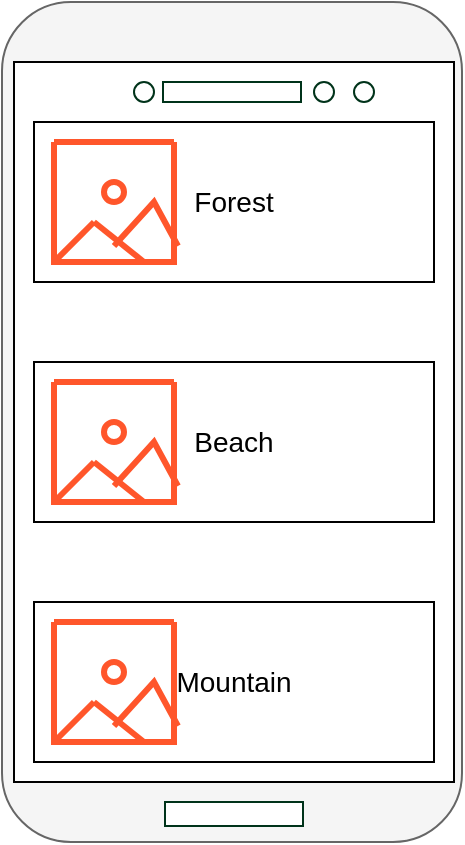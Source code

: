 <mxfile version="15.8.7" type="device" pages="4"><diagram id="xaLQrnc9MY36rULAxWEg" name="01- mock"><mxGraphModel dx="868" dy="566" grid="1" gridSize="10" guides="1" tooltips="1" connect="1" arrows="1" fold="1" page="1" pageScale="1" pageWidth="827" pageHeight="1169" math="0" shadow="0"><root><mxCell id="0"/><mxCell id="1" parent="0"/><mxCell id="Fd7zzbQ0QUrabdgjAz_m-2" value="" style="rounded=1;whiteSpace=wrap;html=1;fillColor=#f5f5f5;fontColor=#333333;strokeColor=#666666;" parent="1" vertex="1"><mxGeometry x="184" y="100" width="230" height="420" as="geometry"/></mxCell><mxCell id="Fd7zzbQ0QUrabdgjAz_m-3" value="" style="rounded=0;whiteSpace=wrap;html=1;" parent="1" vertex="1"><mxGeometry x="190" y="130" width="220" height="360" as="geometry"/></mxCell><mxCell id="Fd7zzbQ0QUrabdgjAz_m-4" value="&lt;font style=&quot;font-size: 14px&quot;&gt;Forest&lt;/font&gt;" style="rounded=0;whiteSpace=wrap;html=1;" parent="1" vertex="1"><mxGeometry x="200" y="160" width="200" height="80" as="geometry"/></mxCell><mxCell id="Fd7zzbQ0QUrabdgjAz_m-9" value="" style="swimlane;startSize=0;labelBorderColor=none;fontStyle=0;strokeWidth=3;strokeColor=#FF562B;" parent="1" vertex="1"><mxGeometry x="210" y="170" width="60" height="60" as="geometry"/></mxCell><mxCell id="Fd7zzbQ0QUrabdgjAz_m-10" value="" style="endArrow=none;html=1;rounded=0;strokeWidth=3;strokeColor=#FF562B;" parent="Fd7zzbQ0QUrabdgjAz_m-9" edge="1"><mxGeometry width="50" height="50" relative="1" as="geometry"><mxPoint y="60" as="sourcePoint"/><mxPoint x="20" y="40" as="targetPoint"/></mxGeometry></mxCell><mxCell id="Fd7zzbQ0QUrabdgjAz_m-15" value="" style="ellipse;whiteSpace=wrap;html=1;aspect=fixed;labelBorderColor=none;strokeColor=#FF562B;strokeWidth=3;" parent="Fd7zzbQ0QUrabdgjAz_m-9" vertex="1"><mxGeometry x="25" y="20" width="10" height="10" as="geometry"/></mxCell><mxCell id="Fd7zzbQ0QUrabdgjAz_m-11" value="" style="endArrow=none;html=1;rounded=0;entryX=0.75;entryY=1;entryDx=0;entryDy=0;strokeColor=#FF562B;strokeWidth=3;" parent="1" target="Fd7zzbQ0QUrabdgjAz_m-9" edge="1"><mxGeometry width="50" height="50" relative="1" as="geometry"><mxPoint x="230" y="210" as="sourcePoint"/><mxPoint x="240" y="220" as="targetPoint"/></mxGeometry></mxCell><mxCell id="Fd7zzbQ0QUrabdgjAz_m-14" value="" style="endArrow=none;html=1;rounded=0;entryX=1.033;entryY=0.867;entryDx=0;entryDy=0;strokeColor=#FF562B;strokeWidth=3;entryPerimeter=0;" parent="1" target="Fd7zzbQ0QUrabdgjAz_m-9" edge="1"><mxGeometry width="50" height="50" relative="1" as="geometry"><mxPoint x="240" y="222" as="sourcePoint"/><mxPoint x="265" y="240" as="targetPoint"/><Array as="points"><mxPoint x="260" y="200"/></Array></mxGeometry></mxCell><mxCell id="Fd7zzbQ0QUrabdgjAz_m-26" value="&lt;span style=&quot;font-size: 14px&quot;&gt;Beach&lt;/span&gt;" style="rounded=0;whiteSpace=wrap;html=1;" parent="1" vertex="1"><mxGeometry x="200" y="280" width="200" height="80" as="geometry"/></mxCell><mxCell id="Fd7zzbQ0QUrabdgjAz_m-27" value="" style="swimlane;startSize=0;labelBorderColor=none;fontStyle=0;strokeWidth=3;strokeColor=#FF562B;" parent="1" vertex="1"><mxGeometry x="210" y="290" width="60" height="60" as="geometry"/></mxCell><mxCell id="Fd7zzbQ0QUrabdgjAz_m-28" value="" style="endArrow=none;html=1;rounded=0;strokeWidth=3;strokeColor=#FF562B;" parent="Fd7zzbQ0QUrabdgjAz_m-27" edge="1"><mxGeometry width="50" height="50" relative="1" as="geometry"><mxPoint y="60" as="sourcePoint"/><mxPoint x="20" y="40" as="targetPoint"/></mxGeometry></mxCell><mxCell id="Fd7zzbQ0QUrabdgjAz_m-29" value="" style="ellipse;whiteSpace=wrap;html=1;aspect=fixed;labelBorderColor=none;strokeColor=#FF562B;strokeWidth=3;" parent="Fd7zzbQ0QUrabdgjAz_m-27" vertex="1"><mxGeometry x="25" y="20" width="10" height="10" as="geometry"/></mxCell><mxCell id="Fd7zzbQ0QUrabdgjAz_m-30" value="" style="endArrow=none;html=1;rounded=0;entryX=0.75;entryY=1;entryDx=0;entryDy=0;strokeColor=#FF562B;strokeWidth=3;" parent="1" target="Fd7zzbQ0QUrabdgjAz_m-27" edge="1"><mxGeometry width="50" height="50" relative="1" as="geometry"><mxPoint x="230" y="330" as="sourcePoint"/><mxPoint x="240" y="340" as="targetPoint"/></mxGeometry></mxCell><mxCell id="Fd7zzbQ0QUrabdgjAz_m-31" value="" style="endArrow=none;html=1;rounded=0;entryX=1.033;entryY=0.867;entryDx=0;entryDy=0;strokeColor=#FF562B;strokeWidth=3;entryPerimeter=0;" parent="1" target="Fd7zzbQ0QUrabdgjAz_m-27" edge="1"><mxGeometry width="50" height="50" relative="1" as="geometry"><mxPoint x="240" y="342" as="sourcePoint"/><mxPoint x="265" y="360" as="targetPoint"/><Array as="points"><mxPoint x="260" y="320"/></Array></mxGeometry></mxCell><mxCell id="Fd7zzbQ0QUrabdgjAz_m-38" value="&lt;span style=&quot;font-size: 14px&quot;&gt;Mountain&lt;/span&gt;" style="rounded=0;whiteSpace=wrap;html=1;" parent="1" vertex="1"><mxGeometry x="200" y="400" width="200" height="80" as="geometry"/></mxCell><mxCell id="Fd7zzbQ0QUrabdgjAz_m-39" value="" style="swimlane;startSize=0;labelBorderColor=none;fontStyle=0;strokeWidth=3;strokeColor=#FF562B;" parent="1" vertex="1"><mxGeometry x="210" y="410" width="60" height="60" as="geometry"/></mxCell><mxCell id="Fd7zzbQ0QUrabdgjAz_m-40" value="" style="endArrow=none;html=1;rounded=0;strokeWidth=3;strokeColor=#FF562B;" parent="Fd7zzbQ0QUrabdgjAz_m-39" edge="1"><mxGeometry width="50" height="50" relative="1" as="geometry"><mxPoint y="60" as="sourcePoint"/><mxPoint x="20" y="40" as="targetPoint"/></mxGeometry></mxCell><mxCell id="Fd7zzbQ0QUrabdgjAz_m-41" value="" style="ellipse;whiteSpace=wrap;html=1;aspect=fixed;labelBorderColor=none;strokeColor=#FF562B;strokeWidth=3;" parent="Fd7zzbQ0QUrabdgjAz_m-39" vertex="1"><mxGeometry x="25" y="20" width="10" height="10" as="geometry"/></mxCell><mxCell id="Fd7zzbQ0QUrabdgjAz_m-42" value="" style="endArrow=none;html=1;rounded=0;entryX=0.75;entryY=1;entryDx=0;entryDy=0;strokeColor=#FF562B;strokeWidth=3;" parent="1" target="Fd7zzbQ0QUrabdgjAz_m-39" edge="1"><mxGeometry width="50" height="50" relative="1" as="geometry"><mxPoint x="230" y="450" as="sourcePoint"/><mxPoint x="240" y="460" as="targetPoint"/></mxGeometry></mxCell><mxCell id="Fd7zzbQ0QUrabdgjAz_m-43" value="" style="endArrow=none;html=1;rounded=0;entryX=1.033;entryY=0.867;entryDx=0;entryDy=0;strokeColor=#FF562B;strokeWidth=3;entryPerimeter=0;" parent="1" target="Fd7zzbQ0QUrabdgjAz_m-39" edge="1"><mxGeometry width="50" height="50" relative="1" as="geometry"><mxPoint x="240" y="462" as="sourcePoint"/><mxPoint x="265" y="480" as="targetPoint"/><Array as="points"><mxPoint x="260" y="440"/></Array></mxGeometry></mxCell><mxCell id="Fd7zzbQ0QUrabdgjAz_m-44" value="" style="rounded=0;whiteSpace=wrap;html=1;labelBorderColor=none;fontSize=14;strokeColor=#00331A;strokeWidth=1;" parent="1" vertex="1"><mxGeometry x="264.5" y="140" width="69" height="10" as="geometry"/></mxCell><mxCell id="Fd7zzbQ0QUrabdgjAz_m-45" value="" style="rounded=0;whiteSpace=wrap;html=1;labelBorderColor=none;fontSize=14;strokeColor=#00331A;strokeWidth=1;" parent="1" vertex="1"><mxGeometry x="265.5" y="500" width="69" height="12" as="geometry"/></mxCell><mxCell id="Fd7zzbQ0QUrabdgjAz_m-46" value="" style="ellipse;whiteSpace=wrap;html=1;aspect=fixed;labelBorderColor=none;fontSize=14;strokeColor=#00331A;strokeWidth=1;" parent="1" vertex="1"><mxGeometry x="250" y="140" width="10" height="10" as="geometry"/></mxCell><mxCell id="Fd7zzbQ0QUrabdgjAz_m-47" value="" style="ellipse;whiteSpace=wrap;html=1;aspect=fixed;labelBorderColor=none;fontSize=14;strokeColor=#00331A;strokeWidth=1;" parent="1" vertex="1"><mxGeometry x="340" y="140" width="10" height="10" as="geometry"/></mxCell><mxCell id="Fd7zzbQ0QUrabdgjAz_m-48" value="" style="ellipse;whiteSpace=wrap;html=1;aspect=fixed;labelBorderColor=none;fontSize=14;strokeColor=#00331A;strokeWidth=1;" parent="1" vertex="1"><mxGeometry x="360" y="140" width="10" height="10" as="geometry"/></mxCell></root></mxGraphModel></diagram><diagram id="nqgTqpiEFif_Iirfcfv5" name="02-reuse"><mxGraphModel dx="868" dy="566" grid="1" gridSize="10" guides="1" tooltips="1" connect="1" arrows="1" fold="1" page="1" pageScale="1" pageWidth="827" pageHeight="1169" math="0" shadow="0"><root><mxCell id="w4kPdrJwO0JMpwhyjJzN-0"/><mxCell id="w4kPdrJwO0JMpwhyjJzN-1" parent="w4kPdrJwO0JMpwhyjJzN-0"/><mxCell id="NkvyeQzG7ebHPdhh9BPa-0" value="" style="rounded=1;whiteSpace=wrap;html=1;fillColor=#f5f5f5;fontColor=#333333;strokeColor=#666666;" parent="w4kPdrJwO0JMpwhyjJzN-1" vertex="1"><mxGeometry x="184" y="100" width="230" height="420" as="geometry"/></mxCell><mxCell id="NkvyeQzG7ebHPdhh9BPa-1" value="" style="rounded=0;whiteSpace=wrap;html=1;" parent="w4kPdrJwO0JMpwhyjJzN-1" vertex="1"><mxGeometry x="190" y="130" width="220" height="360" as="geometry"/></mxCell><mxCell id="NkvyeQzG7ebHPdhh9BPa-2" value="&lt;font style=&quot;font-size: 14px&quot;&gt;Forest&lt;/font&gt;" style="rounded=0;whiteSpace=wrap;html=1;" parent="w4kPdrJwO0JMpwhyjJzN-1" vertex="1"><mxGeometry x="200" y="160" width="200" height="80" as="geometry"/></mxCell><mxCell id="NkvyeQzG7ebHPdhh9BPa-3" value="" style="swimlane;startSize=0;labelBorderColor=none;fontStyle=0;strokeWidth=3;strokeColor=#FF562B;" parent="w4kPdrJwO0JMpwhyjJzN-1" vertex="1"><mxGeometry x="210" y="170" width="60" height="60" as="geometry"/></mxCell><mxCell id="NkvyeQzG7ebHPdhh9BPa-4" value="" style="endArrow=none;html=1;rounded=0;strokeWidth=3;strokeColor=#FF562B;" parent="NkvyeQzG7ebHPdhh9BPa-3" edge="1"><mxGeometry width="50" height="50" relative="1" as="geometry"><mxPoint y="60" as="sourcePoint"/><mxPoint x="20" y="40" as="targetPoint"/></mxGeometry></mxCell><mxCell id="NkvyeQzG7ebHPdhh9BPa-5" value="" style="ellipse;whiteSpace=wrap;html=1;aspect=fixed;labelBorderColor=none;strokeColor=#FF562B;strokeWidth=3;" parent="NkvyeQzG7ebHPdhh9BPa-3" vertex="1"><mxGeometry x="25" y="20" width="10" height="10" as="geometry"/></mxCell><mxCell id="NkvyeQzG7ebHPdhh9BPa-6" value="" style="endArrow=none;html=1;rounded=0;entryX=0.75;entryY=1;entryDx=0;entryDy=0;strokeColor=#FF562B;strokeWidth=3;" parent="w4kPdrJwO0JMpwhyjJzN-1" target="NkvyeQzG7ebHPdhh9BPa-3" edge="1"><mxGeometry width="50" height="50" relative="1" as="geometry"><mxPoint x="230" y="210" as="sourcePoint"/><mxPoint x="240" y="220" as="targetPoint"/></mxGeometry></mxCell><mxCell id="NkvyeQzG7ebHPdhh9BPa-7" value="" style="endArrow=none;html=1;rounded=0;entryX=1.033;entryY=0.867;entryDx=0;entryDy=0;strokeColor=#FF562B;strokeWidth=3;entryPerimeter=0;" parent="w4kPdrJwO0JMpwhyjJzN-1" target="NkvyeQzG7ebHPdhh9BPa-3" edge="1"><mxGeometry width="50" height="50" relative="1" as="geometry"><mxPoint x="240" y="222" as="sourcePoint"/><mxPoint x="265" y="240" as="targetPoint"/><Array as="points"><mxPoint x="260" y="200"/></Array></mxGeometry></mxCell><mxCell id="NkvyeQzG7ebHPdhh9BPa-8" value="&lt;span style=&quot;font-size: 14px&quot;&gt;Beach&lt;/span&gt;" style="rounded=0;whiteSpace=wrap;html=1;" parent="w4kPdrJwO0JMpwhyjJzN-1" vertex="1"><mxGeometry x="200" y="280" width="200" height="80" as="geometry"/></mxCell><mxCell id="NkvyeQzG7ebHPdhh9BPa-9" value="" style="swimlane;startSize=0;labelBorderColor=none;fontStyle=0;strokeWidth=3;strokeColor=#FF562B;" parent="w4kPdrJwO0JMpwhyjJzN-1" vertex="1"><mxGeometry x="210" y="290" width="60" height="60" as="geometry"/></mxCell><mxCell id="NkvyeQzG7ebHPdhh9BPa-10" value="" style="endArrow=none;html=1;rounded=0;strokeWidth=3;strokeColor=#FF562B;" parent="NkvyeQzG7ebHPdhh9BPa-9" edge="1"><mxGeometry width="50" height="50" relative="1" as="geometry"><mxPoint y="60" as="sourcePoint"/><mxPoint x="20" y="40" as="targetPoint"/></mxGeometry></mxCell><mxCell id="NkvyeQzG7ebHPdhh9BPa-11" value="" style="ellipse;whiteSpace=wrap;html=1;aspect=fixed;labelBorderColor=none;strokeColor=#FF562B;strokeWidth=3;" parent="NkvyeQzG7ebHPdhh9BPa-9" vertex="1"><mxGeometry x="25" y="20" width="10" height="10" as="geometry"/></mxCell><mxCell id="NkvyeQzG7ebHPdhh9BPa-12" value="" style="endArrow=none;html=1;rounded=0;entryX=0.75;entryY=1;entryDx=0;entryDy=0;strokeColor=#FF562B;strokeWidth=3;" parent="w4kPdrJwO0JMpwhyjJzN-1" target="NkvyeQzG7ebHPdhh9BPa-9" edge="1"><mxGeometry width="50" height="50" relative="1" as="geometry"><mxPoint x="230" y="330" as="sourcePoint"/><mxPoint x="240" y="340" as="targetPoint"/></mxGeometry></mxCell><mxCell id="NkvyeQzG7ebHPdhh9BPa-13" value="" style="endArrow=none;html=1;rounded=0;entryX=1.033;entryY=0.867;entryDx=0;entryDy=0;strokeColor=#FF562B;strokeWidth=3;entryPerimeter=0;" parent="w4kPdrJwO0JMpwhyjJzN-1" target="NkvyeQzG7ebHPdhh9BPa-9" edge="1"><mxGeometry width="50" height="50" relative="1" as="geometry"><mxPoint x="240" y="342" as="sourcePoint"/><mxPoint x="265" y="360" as="targetPoint"/><Array as="points"><mxPoint x="260" y="320"/></Array></mxGeometry></mxCell><mxCell id="NkvyeQzG7ebHPdhh9BPa-14" value="&lt;span style=&quot;font-size: 14px&quot;&gt;Mountain&lt;/span&gt;" style="rounded=0;whiteSpace=wrap;html=1;" parent="w4kPdrJwO0JMpwhyjJzN-1" vertex="1"><mxGeometry x="200" y="400" width="200" height="80" as="geometry"/></mxCell><mxCell id="NkvyeQzG7ebHPdhh9BPa-15" value="" style="swimlane;startSize=0;labelBorderColor=none;fontStyle=0;strokeWidth=3;strokeColor=#FF562B;" parent="w4kPdrJwO0JMpwhyjJzN-1" vertex="1"><mxGeometry x="210" y="410" width="60" height="60" as="geometry"/></mxCell><mxCell id="NkvyeQzG7ebHPdhh9BPa-16" value="" style="endArrow=none;html=1;rounded=0;strokeWidth=3;strokeColor=#FF562B;" parent="NkvyeQzG7ebHPdhh9BPa-15" edge="1"><mxGeometry width="50" height="50" relative="1" as="geometry"><mxPoint y="60" as="sourcePoint"/><mxPoint x="20" y="40" as="targetPoint"/></mxGeometry></mxCell><mxCell id="NkvyeQzG7ebHPdhh9BPa-17" value="" style="ellipse;whiteSpace=wrap;html=1;aspect=fixed;labelBorderColor=none;strokeColor=#FF562B;strokeWidth=3;" parent="NkvyeQzG7ebHPdhh9BPa-15" vertex="1"><mxGeometry x="25" y="20" width="10" height="10" as="geometry"/></mxCell><mxCell id="NkvyeQzG7ebHPdhh9BPa-18" value="" style="endArrow=none;html=1;rounded=0;entryX=0.75;entryY=1;entryDx=0;entryDy=0;strokeColor=#FF562B;strokeWidth=3;" parent="w4kPdrJwO0JMpwhyjJzN-1" target="NkvyeQzG7ebHPdhh9BPa-15" edge="1"><mxGeometry width="50" height="50" relative="1" as="geometry"><mxPoint x="230" y="450" as="sourcePoint"/><mxPoint x="240" y="460" as="targetPoint"/></mxGeometry></mxCell><mxCell id="NkvyeQzG7ebHPdhh9BPa-19" value="" style="endArrow=none;html=1;rounded=0;entryX=1.033;entryY=0.867;entryDx=0;entryDy=0;strokeColor=#FF562B;strokeWidth=3;entryPerimeter=0;" parent="w4kPdrJwO0JMpwhyjJzN-1" target="NkvyeQzG7ebHPdhh9BPa-15" edge="1"><mxGeometry width="50" height="50" relative="1" as="geometry"><mxPoint x="240" y="462" as="sourcePoint"/><mxPoint x="265" y="480" as="targetPoint"/><Array as="points"><mxPoint x="260" y="440"/></Array></mxGeometry></mxCell><mxCell id="NkvyeQzG7ebHPdhh9BPa-20" value="" style="rounded=0;whiteSpace=wrap;html=1;labelBorderColor=none;fontSize=14;strokeColor=#00331A;strokeWidth=1;" parent="w4kPdrJwO0JMpwhyjJzN-1" vertex="1"><mxGeometry x="264.5" y="140" width="69" height="10" as="geometry"/></mxCell><mxCell id="NkvyeQzG7ebHPdhh9BPa-21" value="" style="rounded=0;whiteSpace=wrap;html=1;labelBorderColor=none;fontSize=14;strokeColor=#00331A;strokeWidth=1;" parent="w4kPdrJwO0JMpwhyjJzN-1" vertex="1"><mxGeometry x="265.5" y="500" width="69" height="12" as="geometry"/></mxCell><mxCell id="NkvyeQzG7ebHPdhh9BPa-22" value="" style="ellipse;whiteSpace=wrap;html=1;aspect=fixed;labelBorderColor=none;fontSize=14;strokeColor=#00331A;strokeWidth=1;" parent="w4kPdrJwO0JMpwhyjJzN-1" vertex="1"><mxGeometry x="250" y="140" width="10" height="10" as="geometry"/></mxCell><mxCell id="NkvyeQzG7ebHPdhh9BPa-23" value="" style="ellipse;whiteSpace=wrap;html=1;aspect=fixed;labelBorderColor=none;fontSize=14;strokeColor=#00331A;strokeWidth=1;" parent="w4kPdrJwO0JMpwhyjJzN-1" vertex="1"><mxGeometry x="340" y="140" width="10" height="10" as="geometry"/></mxCell><mxCell id="NkvyeQzG7ebHPdhh9BPa-24" value="" style="ellipse;whiteSpace=wrap;html=1;aspect=fixed;labelBorderColor=none;fontSize=14;strokeColor=#00331A;strokeWidth=1;" parent="w4kPdrJwO0JMpwhyjJzN-1" vertex="1"><mxGeometry x="360" y="140" width="10" height="10" as="geometry"/></mxCell><mxCell id="6BXlACZHCNVDd14FREY3-0" value="Same group of elements, repeated three times." style="rounded=0;whiteSpace=wrap;html=1;labelBorderColor=none;fontSize=14;strokeColor=#6c8ebf;strokeWidth=1;fillColor=#dae8fc;" parent="w4kPdrJwO0JMpwhyjJzN-1" vertex="1"><mxGeometry x="480" y="160" width="320" height="80" as="geometry"/></mxCell><mxCell id="6BXlACZHCNVDd14FREY3-1" value="We could repeat the same JSX three times over, or we could create a &lt;i&gt;separate component&lt;/i&gt;" style="rounded=0;whiteSpace=wrap;html=1;labelBorderColor=none;fontSize=14;strokeColor=#6c8ebf;strokeWidth=1;fillColor=#dae8fc;" parent="w4kPdrJwO0JMpwhyjJzN-1" vertex="1"><mxGeometry x="480" y="280" width="320" height="80" as="geometry"/></mxCell></root></mxGraphModel></diagram><diagram id="eSuCUYfCWbIDIgzX645U" name="03-parent"><mxGraphModel dx="868" dy="566" grid="1" gridSize="10" guides="1" tooltips="1" connect="1" arrows="1" fold="1" page="1" pageScale="1" pageWidth="827" pageHeight="1169" math="0" shadow="0"><root><mxCell id="0nye22TgNl2fNQb5ZPKY-0"/><mxCell id="0nye22TgNl2fNQb5ZPKY-1" parent="0nye22TgNl2fNQb5ZPKY-0"/><mxCell id="FHCuoNwq_uxFxxshy4oP-4" style="edgeStyle=orthogonalEdgeStyle;rounded=0;orthogonalLoop=1;jettySize=auto;html=1;fontSize=20;strokeColor=#00331A;strokeWidth=1;" edge="1" parent="0nye22TgNl2fNQb5ZPKY-1" source="FHCuoNwq_uxFxxshy4oP-0" target="FHCuoNwq_uxFxxshy4oP-2"><mxGeometry relative="1" as="geometry"/></mxCell><mxCell id="FHCuoNwq_uxFxxshy4oP-5" style="edgeStyle=orthogonalEdgeStyle;rounded=0;orthogonalLoop=1;jettySize=auto;html=1;entryX=0.5;entryY=0;entryDx=0;entryDy=0;fontSize=20;strokeColor=#00331A;strokeWidth=1;" edge="1" parent="0nye22TgNl2fNQb5ZPKY-1" source="FHCuoNwq_uxFxxshy4oP-0" target="FHCuoNwq_uxFxxshy4oP-1"><mxGeometry relative="1" as="geometry"/></mxCell><mxCell id="FHCuoNwq_uxFxxshy4oP-6" style="edgeStyle=orthogonalEdgeStyle;rounded=0;orthogonalLoop=1;jettySize=auto;html=1;entryX=0.5;entryY=0;entryDx=0;entryDy=0;fontSize=20;strokeColor=#00331A;strokeWidth=1;" edge="1" parent="0nye22TgNl2fNQb5ZPKY-1" source="FHCuoNwq_uxFxxshy4oP-0" target="FHCuoNwq_uxFxxshy4oP-3"><mxGeometry relative="1" as="geometry"/></mxCell><mxCell id="FHCuoNwq_uxFxxshy4oP-0" value="&lt;font style=&quot;font-size: 16px&quot;&gt;ImageScreen(Parent Component)&lt;/font&gt;" style="rounded=0;whiteSpace=wrap;html=1;labelBorderColor=none;fontSize=14;strokeColor=#6c8ebf;strokeWidth=1;fillColor=#dae8fc;" vertex="1" parent="0nye22TgNl2fNQb5ZPKY-1"><mxGeometry x="320" y="280" width="160" height="100" as="geometry"/></mxCell><mxCell id="FHCuoNwq_uxFxxshy4oP-1" value="&lt;font style=&quot;font-size: 15px&quot;&gt;ImageScreen(Child Component)&lt;/font&gt;" style="rounded=0;whiteSpace=wrap;html=1;labelBorderColor=none;fontSize=14;strokeColor=#82b366;strokeWidth=1;fillColor=#d5e8d4;" vertex="1" parent="0nye22TgNl2fNQb5ZPKY-1"><mxGeometry x="100" y="560" width="160" height="80" as="geometry"/></mxCell><mxCell id="FHCuoNwq_uxFxxshy4oP-2" value="&lt;span style=&quot;font-size: 15px&quot;&gt;ImageScreen&lt;/span&gt;" style="rounded=0;whiteSpace=wrap;html=1;labelBorderColor=none;fontSize=14;strokeColor=#82b366;strokeWidth=1;fillColor=#d5e8d4;" vertex="1" parent="0nye22TgNl2fNQb5ZPKY-1"><mxGeometry x="320" y="560" width="160" height="80" as="geometry"/></mxCell><mxCell id="FHCuoNwq_uxFxxshy4oP-3" value="&lt;span style=&quot;font-size: 15px&quot;&gt;ImageScreen&lt;/span&gt;" style="rounded=0;whiteSpace=wrap;html=1;labelBorderColor=none;fontSize=14;strokeColor=#82b366;strokeWidth=1;fillColor=#d5e8d4;" vertex="1" parent="0nye22TgNl2fNQb5ZPKY-1"><mxGeometry x="540" y="560" width="160" height="80" as="geometry"/></mxCell><mxCell id="FHCuoNwq_uxFxxshy4oP-7" value="&lt;font size=&quot;1&quot;&gt;{title: 'Forest',&lt;br&gt;image: ' ..jpg'}(props to be passed down)&lt;/font&gt;" style="rounded=0;whiteSpace=wrap;html=1;labelBorderColor=none;fontSize=20;strokeColor=#9673a6;strokeWidth=1;fillColor=#e1d5e7;" vertex="1" parent="0nye22TgNl2fNQb5ZPKY-1"><mxGeometry x="180" y="400" width="130" height="70" as="geometry"/></mxCell><mxCell id="FHCuoNwq_uxFxxshy4oP-8" value="&lt;font size=&quot;1&quot;&gt;{title: 'Beach',&lt;br&gt;image: ' ..jpg'}&lt;/font&gt;" style="rounded=0;whiteSpace=wrap;html=1;labelBorderColor=none;fontSize=20;strokeColor=#9673a6;strokeWidth=1;fillColor=#e1d5e7;" vertex="1" parent="0nye22TgNl2fNQb5ZPKY-1"><mxGeometry x="400" y="400" width="120" height="70" as="geometry"/></mxCell><mxCell id="FHCuoNwq_uxFxxshy4oP-9" value="&lt;font size=&quot;1&quot;&gt;{title: 'Mountain',&lt;br&gt;image: ' ..jpg'}&lt;/font&gt;" style="rounded=0;whiteSpace=wrap;html=1;labelBorderColor=none;fontSize=20;strokeColor=#9673a6;strokeWidth=1;fillColor=#e1d5e7;" vertex="1" parent="0nye22TgNl2fNQb5ZPKY-1"><mxGeometry x="620" y="400" width="120" height="70" as="geometry"/></mxCell></root></mxGraphModel></diagram><diagram id="CmzQDQtlzagKj9QeGIiL" name="Exercise"><mxGraphModel dx="868" dy="566" grid="1" gridSize="10" guides="1" tooltips="1" connect="1" arrows="1" fold="1" page="1" pageScale="1" pageWidth="827" pageHeight="1169" math="0" shadow="0"><root><mxCell id="aMGbRf39d41JNw6rm6q_-0"/><mxCell id="aMGbRf39d41JNw6rm6q_-1" parent="aMGbRf39d41JNw6rm6q_-0"/><mxCell id="vfe_ITh6iR_UGBhQSksB-0" value="" style="rounded=1;whiteSpace=wrap;html=1;fillColor=#f5f5f5;fontColor=#333333;strokeColor=#666666;" vertex="1" parent="aMGbRf39d41JNw6rm6q_-1"><mxGeometry x="184" y="100" width="230" height="420" as="geometry"/></mxCell><mxCell id="vfe_ITh6iR_UGBhQSksB-1" value="" style="rounded=0;whiteSpace=wrap;html=1;" vertex="1" parent="aMGbRf39d41JNw6rm6q_-1"><mxGeometry x="190" y="130" width="220" height="360" as="geometry"/></mxCell><mxCell id="vfe_ITh6iR_UGBhQSksB-2" value="&lt;font style=&quot;font-size: 14px&quot;&gt;Forest&lt;/font&gt;" style="rounded=0;whiteSpace=wrap;html=1;" vertex="1" parent="aMGbRf39d41JNw6rm6q_-1"><mxGeometry x="200" y="160" width="200" height="80" as="geometry"/></mxCell><mxCell id="vfe_ITh6iR_UGBhQSksB-3" value="" style="swimlane;startSize=0;labelBorderColor=none;fontStyle=0;strokeWidth=3;strokeColor=#FF562B;" vertex="1" parent="aMGbRf39d41JNw6rm6q_-1"><mxGeometry x="210" y="170" width="60" height="60" as="geometry"/></mxCell><mxCell id="vfe_ITh6iR_UGBhQSksB-4" value="" style="endArrow=none;html=1;rounded=0;strokeWidth=3;strokeColor=#FF562B;" edge="1" parent="vfe_ITh6iR_UGBhQSksB-3"><mxGeometry width="50" height="50" relative="1" as="geometry"><mxPoint y="60" as="sourcePoint"/><mxPoint x="20" y="40" as="targetPoint"/></mxGeometry></mxCell><mxCell id="vfe_ITh6iR_UGBhQSksB-5" value="" style="ellipse;whiteSpace=wrap;html=1;aspect=fixed;labelBorderColor=none;strokeColor=#FF562B;strokeWidth=3;" vertex="1" parent="vfe_ITh6iR_UGBhQSksB-3"><mxGeometry x="25" y="20" width="10" height="10" as="geometry"/></mxCell><mxCell id="vfe_ITh6iR_UGBhQSksB-6" value="" style="endArrow=none;html=1;rounded=0;entryX=0.75;entryY=1;entryDx=0;entryDy=0;strokeColor=#FF562B;strokeWidth=3;" edge="1" parent="aMGbRf39d41JNw6rm6q_-1" target="vfe_ITh6iR_UGBhQSksB-3"><mxGeometry width="50" height="50" relative="1" as="geometry"><mxPoint x="230" y="210" as="sourcePoint"/><mxPoint x="240" y="220" as="targetPoint"/></mxGeometry></mxCell><mxCell id="vfe_ITh6iR_UGBhQSksB-7" value="" style="endArrow=none;html=1;rounded=0;entryX=1.033;entryY=0.867;entryDx=0;entryDy=0;strokeColor=#FF562B;strokeWidth=3;entryPerimeter=0;" edge="1" parent="aMGbRf39d41JNw6rm6q_-1" target="vfe_ITh6iR_UGBhQSksB-3"><mxGeometry width="50" height="50" relative="1" as="geometry"><mxPoint x="240" y="222" as="sourcePoint"/><mxPoint x="265" y="240" as="targetPoint"/><Array as="points"><mxPoint x="260" y="200"/></Array></mxGeometry></mxCell><mxCell id="vfe_ITh6iR_UGBhQSksB-8" value="&lt;span style=&quot;font-size: 14px&quot;&gt;Beach&lt;/span&gt;" style="rounded=0;whiteSpace=wrap;html=1;" vertex="1" parent="aMGbRf39d41JNw6rm6q_-1"><mxGeometry x="200" y="280" width="200" height="80" as="geometry"/></mxCell><mxCell id="vfe_ITh6iR_UGBhQSksB-9" value="" style="swimlane;startSize=0;labelBorderColor=none;fontStyle=0;strokeWidth=3;strokeColor=#FF562B;" vertex="1" parent="aMGbRf39d41JNw6rm6q_-1"><mxGeometry x="210" y="290" width="60" height="60" as="geometry"/></mxCell><mxCell id="vfe_ITh6iR_UGBhQSksB-10" value="" style="endArrow=none;html=1;rounded=0;strokeWidth=3;strokeColor=#FF562B;" edge="1" parent="vfe_ITh6iR_UGBhQSksB-9"><mxGeometry width="50" height="50" relative="1" as="geometry"><mxPoint y="60" as="sourcePoint"/><mxPoint x="20" y="40" as="targetPoint"/></mxGeometry></mxCell><mxCell id="vfe_ITh6iR_UGBhQSksB-11" value="" style="ellipse;whiteSpace=wrap;html=1;aspect=fixed;labelBorderColor=none;strokeColor=#FF562B;strokeWidth=3;" vertex="1" parent="vfe_ITh6iR_UGBhQSksB-9"><mxGeometry x="25" y="20" width="10" height="10" as="geometry"/></mxCell><mxCell id="vfe_ITh6iR_UGBhQSksB-12" value="" style="endArrow=none;html=1;rounded=0;entryX=0.75;entryY=1;entryDx=0;entryDy=0;strokeColor=#FF562B;strokeWidth=3;" edge="1" parent="aMGbRf39d41JNw6rm6q_-1" target="vfe_ITh6iR_UGBhQSksB-9"><mxGeometry width="50" height="50" relative="1" as="geometry"><mxPoint x="230" y="330" as="sourcePoint"/><mxPoint x="240" y="340" as="targetPoint"/></mxGeometry></mxCell><mxCell id="vfe_ITh6iR_UGBhQSksB-13" value="" style="endArrow=none;html=1;rounded=0;entryX=1.033;entryY=0.867;entryDx=0;entryDy=0;strokeColor=#FF562B;strokeWidth=3;entryPerimeter=0;" edge="1" parent="aMGbRf39d41JNw6rm6q_-1" target="vfe_ITh6iR_UGBhQSksB-9"><mxGeometry width="50" height="50" relative="1" as="geometry"><mxPoint x="240" y="342" as="sourcePoint"/><mxPoint x="265" y="360" as="targetPoint"/><Array as="points"><mxPoint x="260" y="320"/></Array></mxGeometry></mxCell><mxCell id="vfe_ITh6iR_UGBhQSksB-14" value="&lt;span style=&quot;font-size: 14px&quot;&gt;Mountain&lt;/span&gt;" style="rounded=0;whiteSpace=wrap;html=1;" vertex="1" parent="aMGbRf39d41JNw6rm6q_-1"><mxGeometry x="200" y="400" width="200" height="80" as="geometry"/></mxCell><mxCell id="vfe_ITh6iR_UGBhQSksB-15" value="" style="swimlane;startSize=0;labelBorderColor=none;fontStyle=0;strokeWidth=3;strokeColor=#FF562B;" vertex="1" parent="aMGbRf39d41JNw6rm6q_-1"><mxGeometry x="210" y="410" width="60" height="60" as="geometry"/></mxCell><mxCell id="vfe_ITh6iR_UGBhQSksB-16" value="" style="endArrow=none;html=1;rounded=0;strokeWidth=3;strokeColor=#FF562B;" edge="1" parent="vfe_ITh6iR_UGBhQSksB-15"><mxGeometry width="50" height="50" relative="1" as="geometry"><mxPoint y="60" as="sourcePoint"/><mxPoint x="20" y="40" as="targetPoint"/></mxGeometry></mxCell><mxCell id="vfe_ITh6iR_UGBhQSksB-17" value="" style="ellipse;whiteSpace=wrap;html=1;aspect=fixed;labelBorderColor=none;strokeColor=#FF562B;strokeWidth=3;" vertex="1" parent="vfe_ITh6iR_UGBhQSksB-15"><mxGeometry x="25" y="20" width="10" height="10" as="geometry"/></mxCell><mxCell id="vfe_ITh6iR_UGBhQSksB-18" value="" style="endArrow=none;html=1;rounded=0;entryX=0.75;entryY=1;entryDx=0;entryDy=0;strokeColor=#FF562B;strokeWidth=3;" edge="1" parent="aMGbRf39d41JNw6rm6q_-1" target="vfe_ITh6iR_UGBhQSksB-15"><mxGeometry width="50" height="50" relative="1" as="geometry"><mxPoint x="230" y="450" as="sourcePoint"/><mxPoint x="240" y="460" as="targetPoint"/></mxGeometry></mxCell><mxCell id="vfe_ITh6iR_UGBhQSksB-19" value="" style="endArrow=none;html=1;rounded=0;entryX=1.033;entryY=0.867;entryDx=0;entryDy=0;strokeColor=#FF562B;strokeWidth=3;entryPerimeter=0;" edge="1" parent="aMGbRf39d41JNw6rm6q_-1" target="vfe_ITh6iR_UGBhQSksB-15"><mxGeometry width="50" height="50" relative="1" as="geometry"><mxPoint x="240" y="462" as="sourcePoint"/><mxPoint x="265" y="480" as="targetPoint"/><Array as="points"><mxPoint x="260" y="440"/></Array></mxGeometry></mxCell><mxCell id="vfe_ITh6iR_UGBhQSksB-20" value="" style="rounded=0;whiteSpace=wrap;html=1;labelBorderColor=none;fontSize=14;strokeColor=#00331A;strokeWidth=1;" vertex="1" parent="aMGbRf39d41JNw6rm6q_-1"><mxGeometry x="264.5" y="140" width="69" height="10" as="geometry"/></mxCell><mxCell id="vfe_ITh6iR_UGBhQSksB-21" value="" style="rounded=0;whiteSpace=wrap;html=1;labelBorderColor=none;fontSize=14;strokeColor=#00331A;strokeWidth=1;" vertex="1" parent="aMGbRf39d41JNw6rm6q_-1"><mxGeometry x="265.5" y="500" width="69" height="12" as="geometry"/></mxCell><mxCell id="vfe_ITh6iR_UGBhQSksB-22" value="" style="ellipse;whiteSpace=wrap;html=1;aspect=fixed;labelBorderColor=none;fontSize=14;strokeColor=#00331A;strokeWidth=1;" vertex="1" parent="aMGbRf39d41JNw6rm6q_-1"><mxGeometry x="250" y="140" width="10" height="10" as="geometry"/></mxCell><mxCell id="vfe_ITh6iR_UGBhQSksB-23" value="" style="ellipse;whiteSpace=wrap;html=1;aspect=fixed;labelBorderColor=none;fontSize=14;strokeColor=#00331A;strokeWidth=1;" vertex="1" parent="aMGbRf39d41JNw6rm6q_-1"><mxGeometry x="340" y="140" width="10" height="10" as="geometry"/></mxCell><mxCell id="vfe_ITh6iR_UGBhQSksB-24" value="" style="ellipse;whiteSpace=wrap;html=1;aspect=fixed;labelBorderColor=none;fontSize=14;strokeColor=#00331A;strokeWidth=1;" vertex="1" parent="aMGbRf39d41JNw6rm6q_-1"><mxGeometry x="360" y="140" width="10" height="10" as="geometry"/></mxCell><mxCell id="vfe_ITh6iR_UGBhQSksB-25" value="Add in a new prop to be passed from ImageScreen to ImageDetail" style="rounded=0;whiteSpace=wrap;html=1;labelBorderColor=none;fontSize=14;strokeColor=#6c8ebf;strokeWidth=1;fillColor=#dae8fc;" vertex="1" parent="aMGbRf39d41JNw6rm6q_-1"><mxGeometry x="480" y="160" width="320" height="80" as="geometry"/></mxCell><mxCell id="vfe_ITh6iR_UGBhQSksB-26" value="This props should indicate a 'score' for the image. Make sure you give the prop an appropriate name!" style="rounded=0;whiteSpace=wrap;html=1;labelBorderColor=none;fontSize=14;strokeColor=#6c8ebf;strokeWidth=1;fillColor=#dae8fc;" vertex="1" parent="aMGbRf39d41JNw6rm6q_-1"><mxGeometry x="480" y="280" width="320" height="80" as="geometry"/></mxCell><mxCell id="vfe_ITh6iR_UGBhQSksB-27" value="This props should indicate a 'score' for the image. Make sure you give the prop an appropriate name!" style="rounded=0;whiteSpace=wrap;html=1;labelBorderColor=none;fontSize=14;strokeColor=#6c8ebf;strokeWidth=1;fillColor=#dae8fc;" vertex="1" parent="aMGbRf39d41JNw6rm6q_-1"><mxGeometry x="480" y="400" width="320" height="80" as="geometry"/></mxCell></root></mxGraphModel></diagram></mxfile>